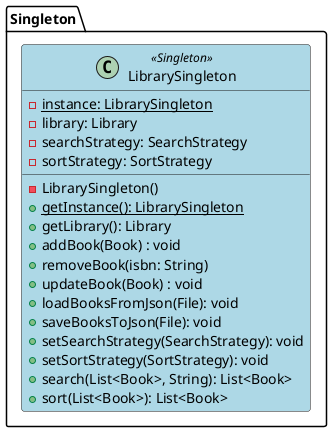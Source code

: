 @startuml Singleton Component Diagram

skinparam class {
    BackgroundColor<<Singleton>> LightBlue
    BackgroundColor<<Template>> LightGreen
}

package "Singleton" {
    class LibrarySingleton <<Singleton>> {
        - {static} instance: LibrarySingleton
        - library: Library
        - searchStrategy: SearchStrategy
        - sortStrategy: SortStrategy
        - LibrarySingleton()
        + {static} getInstance(): LibrarySingleton
        + getLibrary(): Library
        + addBook(Book) : void
        + removeBook(isbn: String)
        + updateBook(Book) : void
        + loadBooksFromJson(File): void
        + saveBooksToJson(File): void
        + setSearchStrategy(SearchStrategy): void
        + setSortStrategy(SortStrategy): void
        + search(List<Book>, String): List<Book>
        + sort(List<Book>): List<Book>
    }
}

@enduml